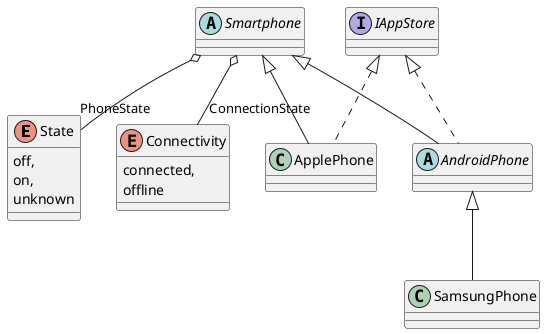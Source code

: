 @startuml
enum State {
    off,
    on,
    unknown
}
enum Connectivity {
    connected,
    offline
}
abstract class Smartphone {
}
interface IAppStore {
}
class ApplePhone {
}
abstract class AndroidPhone {
}
class SamsungPhone {
}

Smartphone o-- "PhoneState" State
Smartphone o-- "ConnectionState" Connectivity
Smartphone <|-- ApplePhone
IAppStore <|.. ApplePhone
Smartphone <|-- AndroidPhone
IAppStore <|.. AndroidPhone
AndroidPhone <|-- SamsungPhone
@enduml
